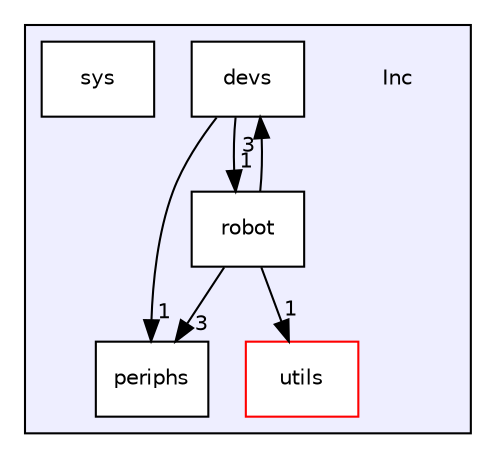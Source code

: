 digraph "Inc" {
  compound=true
  node [ fontsize="10", fontname="Helvetica"];
  edge [ labelfontsize="10", labelfontname="Helvetica"];
  subgraph clusterdir_f93dfce691d792349f1c14ede440e2e6 {
    graph [ bgcolor="#eeeeff", pencolor="black", label="" URL="dir_f93dfce691d792349f1c14ede440e2e6.html"];
    dir_f93dfce691d792349f1c14ede440e2e6 [shape=plaintext label="Inc"];
    dir_46955845dd59434a32a783e8d861b798 [shape=box label="devs" color="black" fillcolor="white" style="filled" URL="dir_46955845dd59434a32a783e8d861b798.html"];
    dir_6ba445f4df4d3f06febc9c0c23bad915 [shape=box label="periphs" color="black" fillcolor="white" style="filled" URL="dir_6ba445f4df4d3f06febc9c0c23bad915.html"];
    dir_bfd5262fdc8c72a1d3c1126962ccb674 [shape=box label="robot" color="black" fillcolor="white" style="filled" URL="dir_bfd5262fdc8c72a1d3c1126962ccb674.html"];
    dir_c0c330bdd9d94026d3a0b1b6490e14a7 [shape=box label="sys" color="black" fillcolor="white" style="filled" URL="dir_c0c330bdd9d94026d3a0b1b6490e14a7.html"];
    dir_70cfe6a2d16b3ae5fe46a5d6ea0edfd8 [shape=box label="utils" color="red" fillcolor="white" style="filled" URL="dir_70cfe6a2d16b3ae5fe46a5d6ea0edfd8.html"];
  }
  dir_bfd5262fdc8c72a1d3c1126962ccb674->dir_46955845dd59434a32a783e8d861b798 [headlabel="3", labeldistance=1.5 headhref="dir_000003_000001.html"];
  dir_bfd5262fdc8c72a1d3c1126962ccb674->dir_6ba445f4df4d3f06febc9c0c23bad915 [headlabel="3", labeldistance=1.5 headhref="dir_000003_000002.html"];
  dir_bfd5262fdc8c72a1d3c1126962ccb674->dir_70cfe6a2d16b3ae5fe46a5d6ea0edfd8 [headlabel="1", labeldistance=1.5 headhref="dir_000003_000005.html"];
  dir_46955845dd59434a32a783e8d861b798->dir_bfd5262fdc8c72a1d3c1126962ccb674 [headlabel="1", labeldistance=1.5 headhref="dir_000001_000003.html"];
  dir_46955845dd59434a32a783e8d861b798->dir_6ba445f4df4d3f06febc9c0c23bad915 [headlabel="1", labeldistance=1.5 headhref="dir_000001_000002.html"];
}
